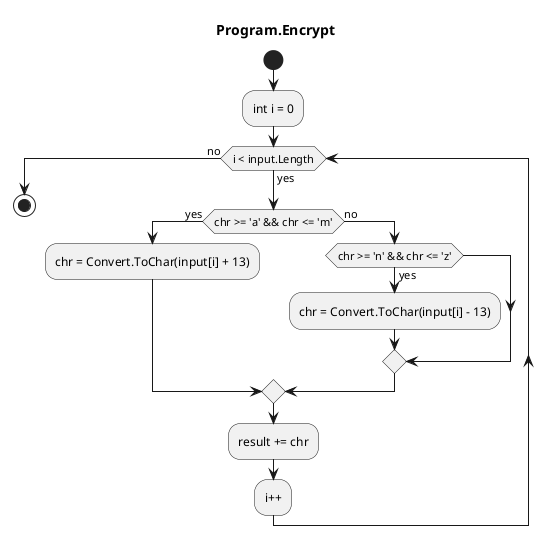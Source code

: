 @startuml Program.Encrypt
title Program.Encrypt
start
:int i = 0;
while (i < input.Length) is (yes)
    if (chr >= 'a' && chr <= 'm') then (yes)
        :chr = Convert.ToChar(input[i] + 13);
      else (no)
        if (chr >= 'n' && chr <= 'z') then (yes)
            :chr = Convert.ToChar(input[i] - 13);
        endif
    endif
    :result += chr;
:i++;
endwhile (no)
stop
@enduml
